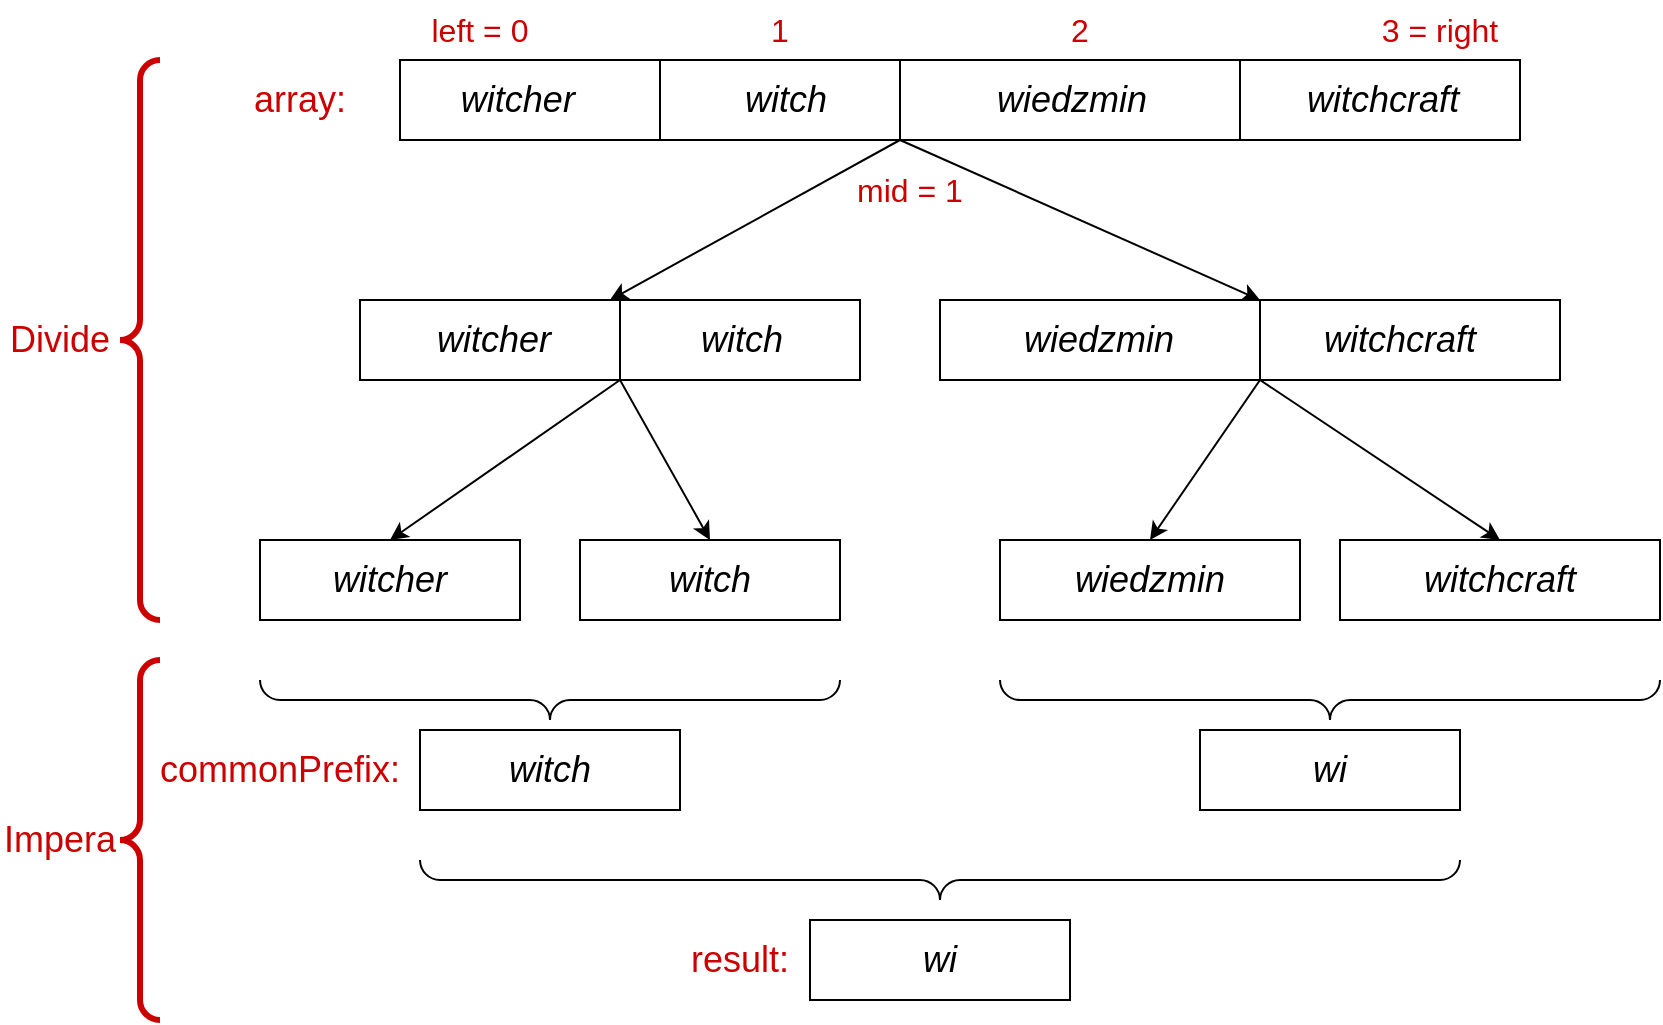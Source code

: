 <mxfile version="17.4.6" type="device"><diagram id="BHnHAaCk9Fj9y39CM5c1" name="Page-1"><mxGraphModel dx="1888" dy="536" grid="1" gridSize="10" guides="1" tooltips="1" connect="1" arrows="1" fold="1" page="1" pageScale="1" pageWidth="850" pageHeight="1100" math="0" shadow="0"><root><mxCell id="0"/><mxCell id="1" parent="0"/><mxCell id="zrqMuCZx7SylzWXZypP6-1" value="&lt;font style=&quot;font-size: 18px&quot;&gt;witcher&amp;nbsp;&amp;nbsp;&amp;nbsp;&amp;nbsp;&amp;nbsp; &amp;nbsp;&amp;nbsp; &amp;nbsp;&amp;nbsp;&amp;nbsp;&amp;nbsp;&amp;nbsp;&amp;nbsp;&amp;nbsp; witch&lt;/font&gt;&lt;font style=&quot;font-size: 18px&quot;&gt;&lt;font style=&quot;font-size: 18px&quot;&gt;&amp;nbsp;&amp;nbsp;&amp;nbsp;&amp;nbsp; &amp;nbsp;&amp;nbsp; &amp;nbsp;&amp;nbsp;&amp;nbsp;&amp;nbsp;&amp;nbsp;&amp;nbsp;&amp;nbsp;&amp;nbsp; &lt;/font&gt;wiedzmin&lt;/font&gt;&lt;font style=&quot;font-size: 18px&quot;&gt;&lt;font style=&quot;font-size: 18px&quot;&gt;&amp;nbsp;&amp;nbsp;&amp;nbsp;&amp;nbsp;&amp;nbsp;&amp;nbsp; &amp;nbsp;&amp;nbsp; &amp;nbsp;&amp;nbsp;&amp;nbsp;&amp;nbsp;&amp;nbsp; &lt;/font&gt;witchcraft&lt;/font&gt;" style="rounded=0;whiteSpace=wrap;html=1;fontStyle=2" vertex="1" parent="1"><mxGeometry x="120" y="120" width="560" height="40" as="geometry"/></mxCell><mxCell id="zrqMuCZx7SylzWXZypP6-2" value="array:" style="text;html=1;strokeColor=none;fillColor=none;align=center;verticalAlign=middle;whiteSpace=wrap;rounded=0;fontSize=18;fontColor=#CC0000;" vertex="1" parent="1"><mxGeometry x="40" y="120" width="60" height="40" as="geometry"/></mxCell><mxCell id="zrqMuCZx7SylzWXZypP6-3" value="" style="endArrow=none;html=1;rounded=0;fontSize=18;fontStyle=2" edge="1" parent="1"><mxGeometry width="50" height="50" relative="1" as="geometry"><mxPoint x="250" y="160" as="sourcePoint"/><mxPoint x="250" y="120" as="targetPoint"/></mxGeometry></mxCell><mxCell id="zrqMuCZx7SylzWXZypP6-6" value="" style="endArrow=none;html=1;rounded=0;fontSize=18;fontStyle=2" edge="1" parent="1"><mxGeometry width="50" height="50" relative="1" as="geometry"><mxPoint x="540" y="160" as="sourcePoint"/><mxPoint x="540" y="120" as="targetPoint"/></mxGeometry></mxCell><mxCell id="zrqMuCZx7SylzWXZypP6-7" value="" style="endArrow=none;html=1;rounded=0;fontSize=18;fontStyle=2" edge="1" parent="1"><mxGeometry width="50" height="50" relative="1" as="geometry"><mxPoint x="370" y="160" as="sourcePoint"/><mxPoint x="370" y="120" as="targetPoint"/></mxGeometry></mxCell><mxCell id="zrqMuCZx7SylzWXZypP6-9" value="" style="endArrow=classic;html=1;rounded=0;fontSize=18;entryX=0.5;entryY=0;entryDx=0;entryDy=0;" edge="1" parent="1" target="zrqMuCZx7SylzWXZypP6-11"><mxGeometry width="50" height="50" relative="1" as="geometry"><mxPoint x="370" y="160" as="sourcePoint"/><mxPoint x="240" y="240" as="targetPoint"/></mxGeometry></mxCell><mxCell id="zrqMuCZx7SylzWXZypP6-10" value="" style="endArrow=classic;html=1;rounded=0;fontSize=18;" edge="1" parent="1"><mxGeometry width="50" height="50" relative="1" as="geometry"><mxPoint x="370" y="160" as="sourcePoint"/><mxPoint x="550" y="240" as="targetPoint"/></mxGeometry></mxCell><mxCell id="zrqMuCZx7SylzWXZypP6-11" value="&lt;font style=&quot;font-size: 18px&quot;&gt;witcher&amp;nbsp;&amp;nbsp;&amp;nbsp;&amp;nbsp;&amp;nbsp; &amp;nbsp;&amp;nbsp; &amp;nbsp;&amp;nbsp;&amp;nbsp;&amp;nbsp;&amp;nbsp; witch&lt;/font&gt;" style="rounded=0;whiteSpace=wrap;html=1;fontSize=18;fontStyle=2" vertex="1" parent="1"><mxGeometry x="100" y="240" width="250" height="40" as="geometry"/></mxCell><mxCell id="zrqMuCZx7SylzWXZypP6-12" value="&lt;font style=&quot;font-size: 18px&quot;&gt;wiedzmin&lt;/font&gt;&lt;font style=&quot;font-size: 18px&quot;&gt;&lt;font style=&quot;font-size: 18px&quot;&gt;&amp;nbsp;&amp;nbsp;&amp;nbsp;&amp;nbsp;&amp;nbsp;&amp;nbsp; &amp;nbsp;&amp;nbsp;&amp;nbsp;&amp;nbsp;&amp;nbsp;&amp;nbsp;&amp;nbsp; &lt;/font&gt;witchcraft&lt;/font&gt;" style="rounded=0;whiteSpace=wrap;html=1;fontSize=18;fontStyle=2" vertex="1" parent="1"><mxGeometry x="390" y="240" width="310" height="40" as="geometry"/></mxCell><mxCell id="zrqMuCZx7SylzWXZypP6-15" value="&lt;font style=&quot;font-size: 18px&quot;&gt;witcher&lt;/font&gt;" style="rounded=0;whiteSpace=wrap;html=1;fontSize=18;fontStyle=2" vertex="1" parent="1"><mxGeometry x="50" y="360" width="130" height="40" as="geometry"/></mxCell><mxCell id="zrqMuCZx7SylzWXZypP6-17" value="&lt;font style=&quot;font-size: 18px&quot;&gt;witch&lt;/font&gt;" style="rounded=0;whiteSpace=wrap;html=1;fontSize=18;fontStyle=2" vertex="1" parent="1"><mxGeometry x="210" y="360" width="130" height="40" as="geometry"/></mxCell><mxCell id="zrqMuCZx7SylzWXZypP6-18" value="&lt;font style=&quot;font-size: 18px&quot;&gt;wiedzmin&lt;/font&gt;" style="rounded=0;whiteSpace=wrap;html=1;fontSize=18;fontStyle=2" vertex="1" parent="1"><mxGeometry x="420" y="360" width="150" height="40" as="geometry"/></mxCell><mxCell id="zrqMuCZx7SylzWXZypP6-19" value="&lt;font style=&quot;font-size: 18px&quot;&gt;witchcraft&lt;/font&gt;" style="rounded=0;whiteSpace=wrap;html=1;fontSize=18;fontStyle=2" vertex="1" parent="1"><mxGeometry x="590" y="360" width="160" height="40" as="geometry"/></mxCell><mxCell id="zrqMuCZx7SylzWXZypP6-20" value="" style="endArrow=none;html=1;rounded=0;fontSize=18;fontStyle=2" edge="1" parent="1"><mxGeometry width="50" height="50" relative="1" as="geometry"><mxPoint x="550" y="280" as="sourcePoint"/><mxPoint x="550" y="240" as="targetPoint"/></mxGeometry></mxCell><mxCell id="zrqMuCZx7SylzWXZypP6-21" value="" style="endArrow=none;html=1;rounded=0;fontSize=18;fontStyle=2" edge="1" parent="1"><mxGeometry width="50" height="50" relative="1" as="geometry"><mxPoint x="230" y="280" as="sourcePoint"/><mxPoint x="230" y="240" as="targetPoint"/></mxGeometry></mxCell><mxCell id="zrqMuCZx7SylzWXZypP6-22" value="" style="endArrow=classic;html=1;rounded=0;fontSize=18;entryX=0.5;entryY=0;entryDx=0;entryDy=0;fontStyle=2" edge="1" parent="1" target="zrqMuCZx7SylzWXZypP6-15"><mxGeometry width="50" height="50" relative="1" as="geometry"><mxPoint x="230" y="280" as="sourcePoint"/><mxPoint x="85" y="360" as="targetPoint"/></mxGeometry></mxCell><mxCell id="zrqMuCZx7SylzWXZypP6-23" value="" style="endArrow=classic;html=1;rounded=0;fontSize=18;entryX=0.5;entryY=0;entryDx=0;entryDy=0;fontStyle=2" edge="1" parent="1" target="zrqMuCZx7SylzWXZypP6-17"><mxGeometry width="50" height="50" relative="1" as="geometry"><mxPoint x="230" y="280" as="sourcePoint"/><mxPoint x="410" y="360" as="targetPoint"/></mxGeometry></mxCell><mxCell id="zrqMuCZx7SylzWXZypP6-24" value="" style="endArrow=classic;html=1;rounded=0;fontSize=18;entryX=0.5;entryY=0;entryDx=0;entryDy=0;fontStyle=2" edge="1" parent="1" target="zrqMuCZx7SylzWXZypP6-18"><mxGeometry width="50" height="50" relative="1" as="geometry"><mxPoint x="550" y="280" as="sourcePoint"/><mxPoint x="410" y="360" as="targetPoint"/></mxGeometry></mxCell><mxCell id="zrqMuCZx7SylzWXZypP6-25" value="" style="endArrow=classic;html=1;rounded=0;fontSize=18;entryX=0.5;entryY=0;entryDx=0;entryDy=0;fontStyle=2" edge="1" parent="1" target="zrqMuCZx7SylzWXZypP6-19"><mxGeometry width="50" height="50" relative="1" as="geometry"><mxPoint x="550" y="280" as="sourcePoint"/><mxPoint x="735" y="360" as="targetPoint"/></mxGeometry></mxCell><mxCell id="zrqMuCZx7SylzWXZypP6-26" value="&lt;font style=&quot;font-size: 16px;&quot; color=&quot;#CC0000&quot;&gt;left = 0&lt;/font&gt;" style="text;html=1;strokeColor=none;fillColor=none;align=center;verticalAlign=middle;whiteSpace=wrap;rounded=0;fontSize=16;" vertex="1" parent="1"><mxGeometry x="130" y="90" width="60" height="30" as="geometry"/></mxCell><mxCell id="zrqMuCZx7SylzWXZypP6-27" value="1" style="text;html=1;strokeColor=none;fillColor=none;align=center;verticalAlign=middle;whiteSpace=wrap;rounded=0;fontSize=16;fontColor=#CC0000;" vertex="1" parent="1"><mxGeometry x="280" y="90" width="60" height="30" as="geometry"/></mxCell><mxCell id="zrqMuCZx7SylzWXZypP6-28" value="2" style="text;html=1;strokeColor=none;fillColor=none;align=center;verticalAlign=middle;whiteSpace=wrap;rounded=0;fontSize=16;fontColor=#CC0000;" vertex="1" parent="1"><mxGeometry x="430" y="90" width="60" height="30" as="geometry"/></mxCell><mxCell id="zrqMuCZx7SylzWXZypP6-29" value="3 = right" style="text;html=1;strokeColor=none;fillColor=none;align=center;verticalAlign=middle;whiteSpace=wrap;rounded=0;fontSize=16;fontColor=#CC0000;" vertex="1" parent="1"><mxGeometry x="600" y="90" width="80" height="30" as="geometry"/></mxCell><mxCell id="zrqMuCZx7SylzWXZypP6-30" value="Divide" style="text;html=1;strokeColor=none;fillColor=none;align=center;verticalAlign=middle;whiteSpace=wrap;rounded=0;fontSize=18;fontColor=#CC0000;" vertex="1" parent="1"><mxGeometry x="-80" y="245" width="60" height="30" as="geometry"/></mxCell><mxCell id="zrqMuCZx7SylzWXZypP6-31" value="" style="labelPosition=right;align=left;strokeWidth=3;shape=mxgraph.mockup.markup.curlyBrace;html=1;shadow=0;dashed=0;strokeColor=#CC0000;direction=north;fontSize=22;fontColor=#CC0000;" vertex="1" parent="1"><mxGeometry x="-20" y="120" width="20" height="280" as="geometry"/></mxCell><mxCell id="zrqMuCZx7SylzWXZypP6-33" value="" style="verticalLabelPosition=bottom;shadow=0;dashed=0;align=center;html=1;verticalAlign=top;strokeWidth=1;shape=mxgraph.mockup.markup.curlyBrace;strokeColor=#000000;fontSize=22;fontColor=#CC0000;rotation=-180;fontStyle=2" vertex="1" parent="1"><mxGeometry x="50" y="430" width="290" height="20" as="geometry"/></mxCell><mxCell id="zrqMuCZx7SylzWXZypP6-34" value="&lt;font style=&quot;font-size: 18px&quot;&gt;commonPrefix:&lt;br style=&quot;font-size: 18px&quot;&gt;&lt;/font&gt;" style="text;html=1;strokeColor=none;fillColor=none;align=center;verticalAlign=middle;whiteSpace=wrap;rounded=0;fontSize=18;fontColor=#CC0000;" vertex="1" parent="1"><mxGeometry x="-20" y="460" width="160" height="30" as="geometry"/></mxCell><mxCell id="zrqMuCZx7SylzWXZypP6-36" value="&lt;font style=&quot;font-size: 18px&quot;&gt;witch&lt;/font&gt;" style="rounded=0;whiteSpace=wrap;html=1;fontSize=18;fontStyle=2" vertex="1" parent="1"><mxGeometry x="130" y="455" width="130" height="40" as="geometry"/></mxCell><mxCell id="zrqMuCZx7SylzWXZypP6-37" value="" style="verticalLabelPosition=bottom;shadow=0;dashed=0;align=center;html=1;verticalAlign=top;strokeWidth=1;shape=mxgraph.mockup.markup.curlyBrace;strokeColor=#000000;fontSize=22;fontColor=#CC0000;rotation=-180;fontStyle=2" vertex="1" parent="1"><mxGeometry x="420" y="430" width="330" height="20" as="geometry"/></mxCell><mxCell id="zrqMuCZx7SylzWXZypP6-38" value="&lt;font style=&quot;font-size: 18px&quot;&gt;wi&lt;/font&gt;" style="rounded=0;whiteSpace=wrap;html=1;fontSize=18;fontStyle=2" vertex="1" parent="1"><mxGeometry x="520" y="455" width="130" height="40" as="geometry"/></mxCell><mxCell id="zrqMuCZx7SylzWXZypP6-39" value="" style="verticalLabelPosition=bottom;shadow=0;dashed=0;align=center;html=1;verticalAlign=top;strokeWidth=1;shape=mxgraph.mockup.markup.curlyBrace;strokeColor=#000000;fontSize=22;fontColor=#CC0000;rotation=-180;fontStyle=2" vertex="1" parent="1"><mxGeometry x="130" y="520" width="520" height="20" as="geometry"/></mxCell><mxCell id="zrqMuCZx7SylzWXZypP6-40" value="&lt;font style=&quot;font-size: 18px&quot;&gt;wi&lt;/font&gt;" style="rounded=0;whiteSpace=wrap;html=1;fontSize=18;fontStyle=2" vertex="1" parent="1"><mxGeometry x="325" y="550" width="130" height="40" as="geometry"/></mxCell><mxCell id="zrqMuCZx7SylzWXZypP6-41" value="&lt;font style=&quot;font-size: 18px&quot;&gt;result:&lt;br style=&quot;font-size: 18px&quot;&gt;&lt;/font&gt;" style="text;html=1;strokeColor=none;fillColor=none;align=center;verticalAlign=middle;whiteSpace=wrap;rounded=0;fontSize=18;fontColor=#CC0000;" vertex="1" parent="1"><mxGeometry x="210" y="555" width="160" height="30" as="geometry"/></mxCell><mxCell id="zrqMuCZx7SylzWXZypP6-42" value="Impera" style="text;html=1;strokeColor=none;fillColor=none;align=center;verticalAlign=middle;whiteSpace=wrap;rounded=0;fontSize=18;fontColor=#CC0000;" vertex="1" parent="1"><mxGeometry x="-80" y="495" width="60" height="30" as="geometry"/></mxCell><mxCell id="zrqMuCZx7SylzWXZypP6-43" value="" style="labelPosition=right;align=left;strokeWidth=3;shape=mxgraph.mockup.markup.curlyBrace;html=1;shadow=0;dashed=0;strokeColor=#CC0000;direction=north;fontSize=22;fontColor=#CC0000;" vertex="1" parent="1"><mxGeometry x="-20" y="420" width="20" height="180" as="geometry"/></mxCell><mxCell id="zrqMuCZx7SylzWXZypP6-45" value="&lt;font style=&quot;font-size: 16px;&quot;&gt;mid = 1&lt;/font&gt;" style="text;html=1;strokeColor=none;fillColor=none;align=center;verticalAlign=middle;whiteSpace=wrap;rounded=0;fontSize=16;fontColor=#CC0000;" vertex="1" parent="1"><mxGeometry x="295" y="170" width="160" height="30" as="geometry"/></mxCell></root></mxGraphModel></diagram></mxfile>